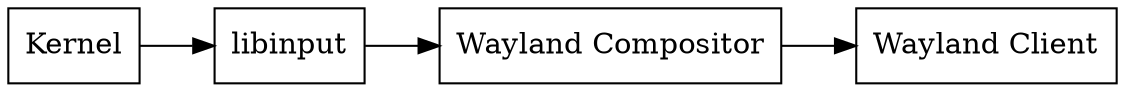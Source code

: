 digraph stack
{
  rankdir="LR";
  node [
    shape="box";
  ]

  kernel [label="Kernel"];

  libinput;
  compositor [label="Wayland Compositor"];
  client [label="Wayland Client"];

  kernel -> libinput
  libinput -> compositor
  compositor -> client
}
